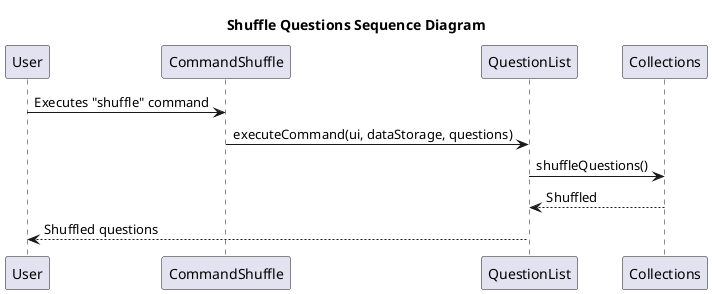 @startuml
title Shuffle Questions Sequence Diagram

participant User
participant CommandShuffle
participant QuestionList
participant Collections

User -> CommandShuffle: Executes "shuffle" command
CommandShuffle -> QuestionList: executeCommand(ui, dataStorage, questions)
QuestionList -> Collections: shuffleQuestions()
Collections --> QuestionList: Shuffled
QuestionList --> User: Shuffled questions

@enduml
